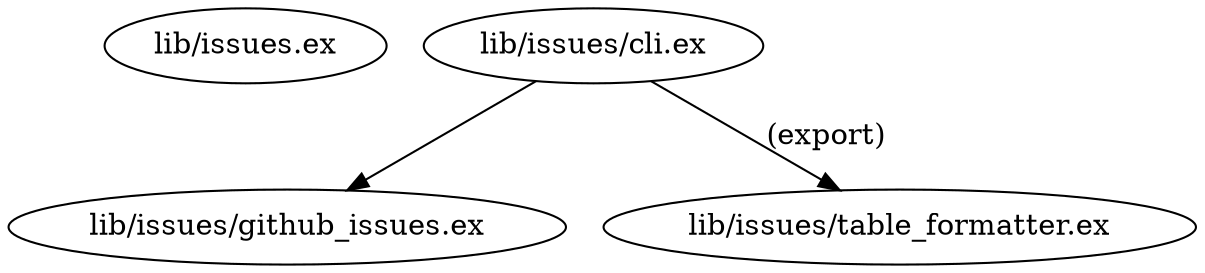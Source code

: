 digraph "xref graph" {
  "lib/issues.ex"
  "lib/issues/cli.ex"
  "lib/issues/cli.ex" -> "lib/issues/github_issues.ex"
  "lib/issues/cli.ex" -> "lib/issues/table_formatter.ex" [label="(export)"]
  "lib/issues/github_issues.ex"
  "lib/issues/table_formatter.ex"
}
